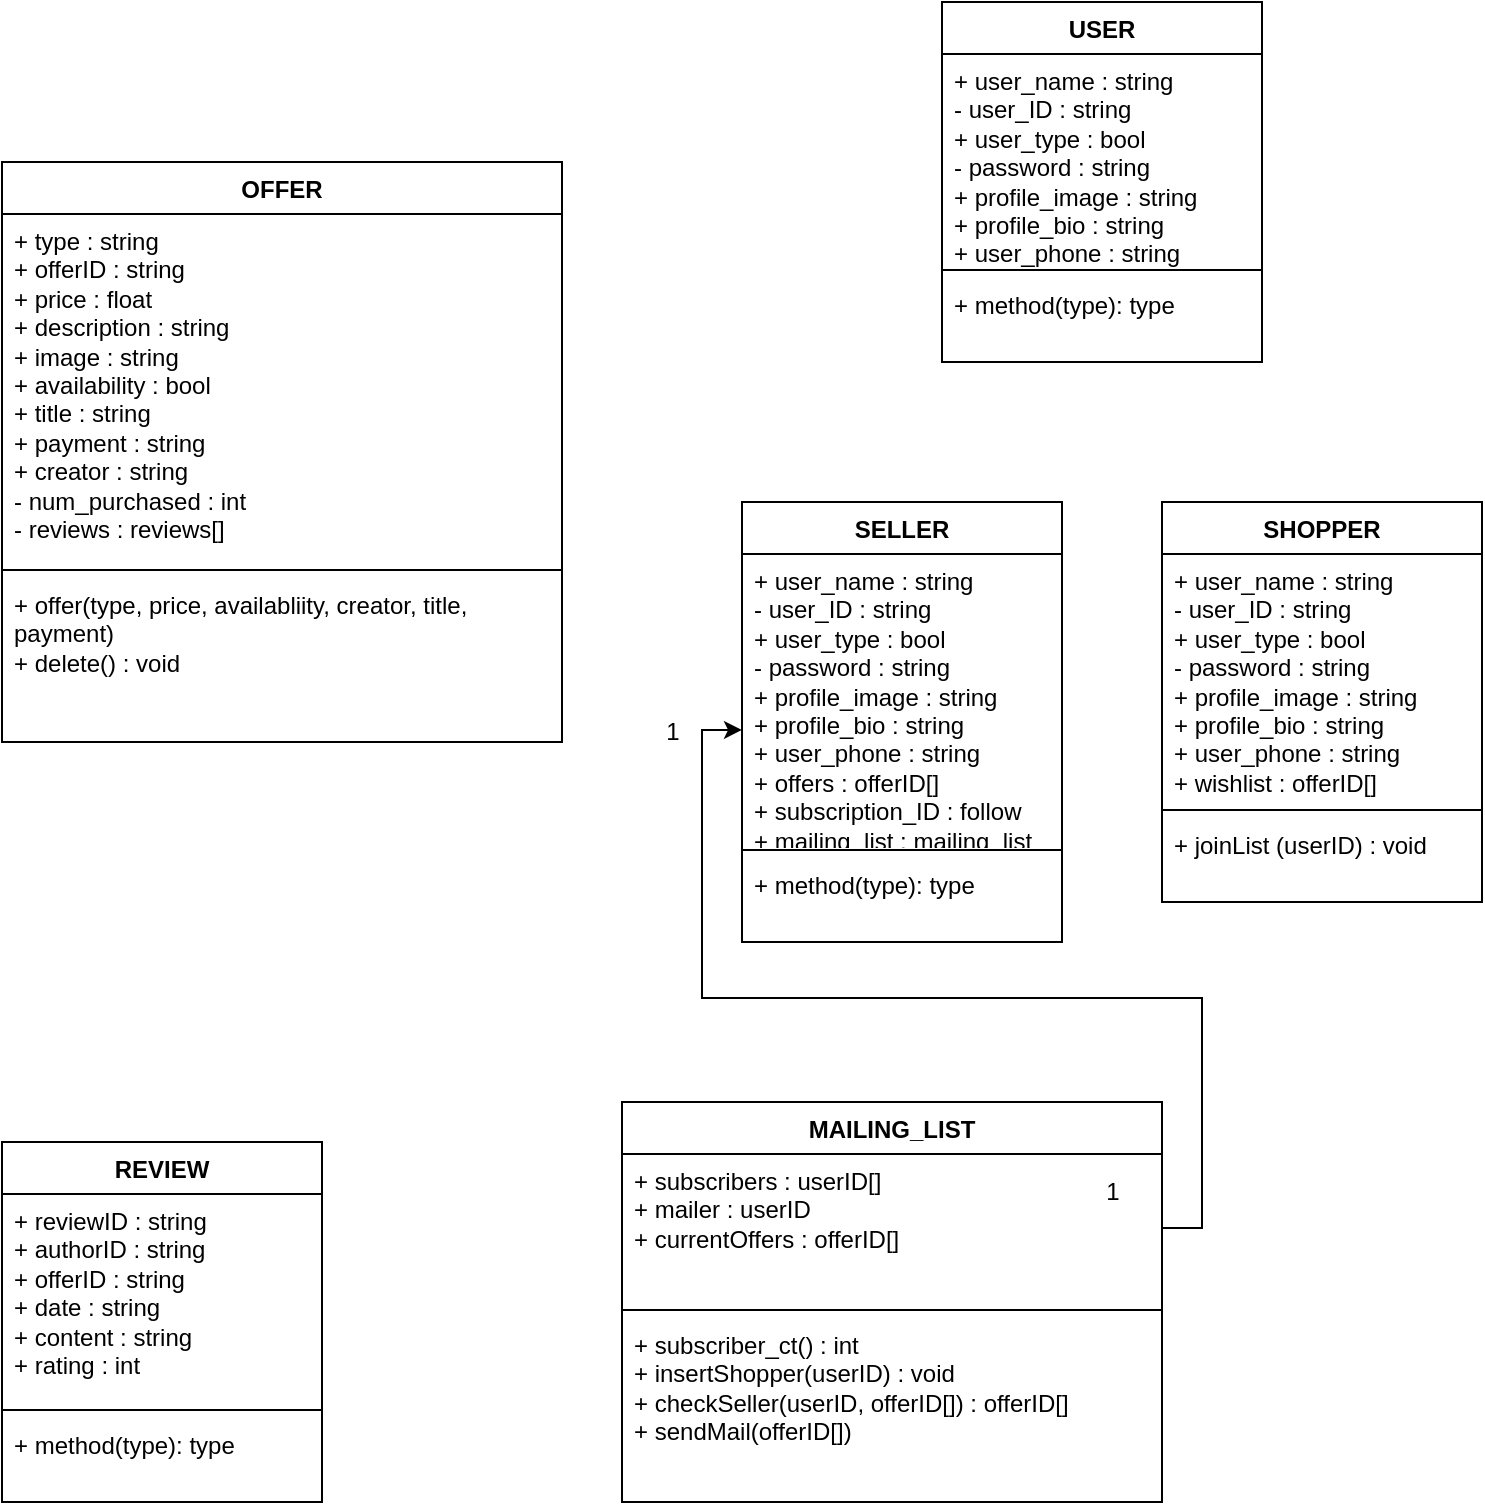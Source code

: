 <mxfile version="26.0.16">
  <diagram name="Page-1" id="mndEk9QY9BaeSpU8-6wz">
    <mxGraphModel dx="612" dy="374" grid="1" gridSize="10" guides="1" tooltips="1" connect="1" arrows="1" fold="1" page="1" pageScale="1" pageWidth="850" pageHeight="1100" math="0" shadow="0">
      <root>
        <mxCell id="0" />
        <mxCell id="1" parent="0" />
        <mxCell id="taa8xAxR0ceIJ0fwDbvI-5" value="OFFER" style="swimlane;fontStyle=1;align=center;verticalAlign=top;childLayout=stackLayout;horizontal=1;startSize=26;horizontalStack=0;resizeParent=1;resizeParentMax=0;resizeLast=0;collapsible=1;marginBottom=0;whiteSpace=wrap;html=1;" vertex="1" parent="1">
          <mxGeometry x="40" y="110" width="280" height="290" as="geometry" />
        </mxCell>
        <mxCell id="taa8xAxR0ceIJ0fwDbvI-6" value="+ type : string&lt;div&gt;+ offerID : string&lt;br&gt;&lt;div&gt;+ price : float&lt;/div&gt;&lt;div&gt;+ description : string&lt;/div&gt;&lt;div&gt;+ image : string&lt;/div&gt;&lt;div&gt;+ availability : bool&lt;/div&gt;&lt;div&gt;+ title : string&lt;/div&gt;&lt;div&gt;+ payment : string&lt;/div&gt;&lt;div&gt;+ creator : string&lt;/div&gt;&lt;/div&gt;&lt;div&gt;- num_purchased : int&lt;/div&gt;&lt;div&gt;- reviews : reviews[]&lt;/div&gt;" style="text;strokeColor=none;fillColor=none;align=left;verticalAlign=top;spacingLeft=4;spacingRight=4;overflow=hidden;rotatable=0;points=[[0,0.5],[1,0.5]];portConstraint=eastwest;whiteSpace=wrap;html=1;" vertex="1" parent="taa8xAxR0ceIJ0fwDbvI-5">
          <mxGeometry y="26" width="280" height="174" as="geometry" />
        </mxCell>
        <mxCell id="taa8xAxR0ceIJ0fwDbvI-7" value="" style="line;strokeWidth=1;fillColor=none;align=left;verticalAlign=middle;spacingTop=-1;spacingLeft=3;spacingRight=3;rotatable=0;labelPosition=right;points=[];portConstraint=eastwest;strokeColor=inherit;" vertex="1" parent="taa8xAxR0ceIJ0fwDbvI-5">
          <mxGeometry y="200" width="280" height="8" as="geometry" />
        </mxCell>
        <mxCell id="taa8xAxR0ceIJ0fwDbvI-8" value="+ offer(type, price, availabliity, creator, title, payment)&lt;div&gt;+ delete() : void&lt;/div&gt;" style="text;strokeColor=none;fillColor=none;align=left;verticalAlign=top;spacingLeft=4;spacingRight=4;overflow=hidden;rotatable=0;points=[[0,0.5],[1,0.5]];portConstraint=eastwest;whiteSpace=wrap;html=1;" vertex="1" parent="taa8xAxR0ceIJ0fwDbvI-5">
          <mxGeometry y="208" width="280" height="82" as="geometry" />
        </mxCell>
        <mxCell id="taa8xAxR0ceIJ0fwDbvI-17" value="USER" style="swimlane;fontStyle=1;align=center;verticalAlign=top;childLayout=stackLayout;horizontal=1;startSize=26;horizontalStack=0;resizeParent=1;resizeParentMax=0;resizeLast=0;collapsible=1;marginBottom=0;whiteSpace=wrap;html=1;" vertex="1" parent="1">
          <mxGeometry x="510" y="30" width="160" height="180" as="geometry" />
        </mxCell>
        <mxCell id="taa8xAxR0ceIJ0fwDbvI-18" value="+ user_name : string&lt;div&gt;- user_ID : string&lt;/div&gt;&lt;div&gt;+ user_type : bool&lt;/div&gt;&lt;div&gt;- password : string&lt;/div&gt;&lt;div&gt;+ profile_image : string&lt;/div&gt;&lt;div&gt;+ profile_bio : string&lt;/div&gt;&lt;div&gt;+ user_phone : string&lt;/div&gt;" style="text;strokeColor=none;fillColor=none;align=left;verticalAlign=top;spacingLeft=4;spacingRight=4;overflow=hidden;rotatable=0;points=[[0,0.5],[1,0.5]];portConstraint=eastwest;whiteSpace=wrap;html=1;" vertex="1" parent="taa8xAxR0ceIJ0fwDbvI-17">
          <mxGeometry y="26" width="160" height="104" as="geometry" />
        </mxCell>
        <mxCell id="taa8xAxR0ceIJ0fwDbvI-19" value="" style="line;strokeWidth=1;fillColor=none;align=left;verticalAlign=middle;spacingTop=-1;spacingLeft=3;spacingRight=3;rotatable=0;labelPosition=right;points=[];portConstraint=eastwest;strokeColor=inherit;" vertex="1" parent="taa8xAxR0ceIJ0fwDbvI-17">
          <mxGeometry y="130" width="160" height="8" as="geometry" />
        </mxCell>
        <mxCell id="taa8xAxR0ceIJ0fwDbvI-20" value="+ method(type): type" style="text;strokeColor=none;fillColor=none;align=left;verticalAlign=top;spacingLeft=4;spacingRight=4;overflow=hidden;rotatable=0;points=[[0,0.5],[1,0.5]];portConstraint=eastwest;whiteSpace=wrap;html=1;" vertex="1" parent="taa8xAxR0ceIJ0fwDbvI-17">
          <mxGeometry y="138" width="160" height="42" as="geometry" />
        </mxCell>
        <mxCell id="taa8xAxR0ceIJ0fwDbvI-21" value="SELLER" style="swimlane;fontStyle=1;align=center;verticalAlign=top;childLayout=stackLayout;horizontal=1;startSize=26;horizontalStack=0;resizeParent=1;resizeParentMax=0;resizeLast=0;collapsible=1;marginBottom=0;whiteSpace=wrap;html=1;" vertex="1" parent="1">
          <mxGeometry x="410" y="280" width="160" height="220" as="geometry" />
        </mxCell>
        <mxCell id="taa8xAxR0ceIJ0fwDbvI-22" value="+ user_name : string&lt;div&gt;- user_ID : string&lt;/div&gt;&lt;div&gt;+ user_type : bool&lt;/div&gt;&lt;div&gt;- password : string&lt;/div&gt;&lt;div&gt;+ profile_image : string&lt;/div&gt;&lt;div&gt;+ profile_bio : string&lt;/div&gt;&lt;div&gt;+ user_phone : string&lt;/div&gt;&lt;div&gt;+ offers : offerID[]&lt;/div&gt;&lt;div&gt;+ subscription_ID : follow&lt;/div&gt;&lt;div&gt;+ mailing_list : mailing_list&lt;/div&gt;" style="text;strokeColor=none;fillColor=none;align=left;verticalAlign=top;spacingLeft=4;spacingRight=4;overflow=hidden;rotatable=0;points=[[0,0.5],[1,0.5]];portConstraint=eastwest;whiteSpace=wrap;html=1;" vertex="1" parent="taa8xAxR0ceIJ0fwDbvI-21">
          <mxGeometry y="26" width="160" height="144" as="geometry" />
        </mxCell>
        <mxCell id="taa8xAxR0ceIJ0fwDbvI-23" value="" style="line;strokeWidth=1;fillColor=none;align=left;verticalAlign=middle;spacingTop=-1;spacingLeft=3;spacingRight=3;rotatable=0;labelPosition=right;points=[];portConstraint=eastwest;strokeColor=inherit;" vertex="1" parent="taa8xAxR0ceIJ0fwDbvI-21">
          <mxGeometry y="170" width="160" height="8" as="geometry" />
        </mxCell>
        <mxCell id="taa8xAxR0ceIJ0fwDbvI-24" value="+ method(type): type" style="text;strokeColor=none;fillColor=none;align=left;verticalAlign=top;spacingLeft=4;spacingRight=4;overflow=hidden;rotatable=0;points=[[0,0.5],[1,0.5]];portConstraint=eastwest;whiteSpace=wrap;html=1;" vertex="1" parent="taa8xAxR0ceIJ0fwDbvI-21">
          <mxGeometry y="178" width="160" height="42" as="geometry" />
        </mxCell>
        <mxCell id="taa8xAxR0ceIJ0fwDbvI-26" value="SHOPPER" style="swimlane;fontStyle=1;align=center;verticalAlign=top;childLayout=stackLayout;horizontal=1;startSize=26;horizontalStack=0;resizeParent=1;resizeParentMax=0;resizeLast=0;collapsible=1;marginBottom=0;whiteSpace=wrap;html=1;" vertex="1" parent="1">
          <mxGeometry x="620" y="280" width="160" height="200" as="geometry" />
        </mxCell>
        <mxCell id="taa8xAxR0ceIJ0fwDbvI-27" value="+ user_name : string&lt;div&gt;- user_ID : string&lt;/div&gt;&lt;div&gt;+ user_type : bool&lt;/div&gt;&lt;div&gt;- password : string&lt;/div&gt;&lt;div&gt;+ profile_image : string&lt;/div&gt;&lt;div&gt;+ profile_bio : string&lt;/div&gt;&lt;div&gt;+ user_phone : string&lt;/div&gt;&lt;div&gt;+ wishlist : offerID[]&lt;/div&gt;" style="text;strokeColor=none;fillColor=none;align=left;verticalAlign=top;spacingLeft=4;spacingRight=4;overflow=hidden;rotatable=0;points=[[0,0.5],[1,0.5]];portConstraint=eastwest;whiteSpace=wrap;html=1;" vertex="1" parent="taa8xAxR0ceIJ0fwDbvI-26">
          <mxGeometry y="26" width="160" height="124" as="geometry" />
        </mxCell>
        <mxCell id="taa8xAxR0ceIJ0fwDbvI-28" value="" style="line;strokeWidth=1;fillColor=none;align=left;verticalAlign=middle;spacingTop=-1;spacingLeft=3;spacingRight=3;rotatable=0;labelPosition=right;points=[];portConstraint=eastwest;strokeColor=inherit;" vertex="1" parent="taa8xAxR0ceIJ0fwDbvI-26">
          <mxGeometry y="150" width="160" height="8" as="geometry" />
        </mxCell>
        <mxCell id="taa8xAxR0ceIJ0fwDbvI-29" value="+ joinList (userID) : void" style="text;strokeColor=none;fillColor=none;align=left;verticalAlign=top;spacingLeft=4;spacingRight=4;overflow=hidden;rotatable=0;points=[[0,0.5],[1,0.5]];portConstraint=eastwest;whiteSpace=wrap;html=1;" vertex="1" parent="taa8xAxR0ceIJ0fwDbvI-26">
          <mxGeometry y="158" width="160" height="42" as="geometry" />
        </mxCell>
        <mxCell id="taa8xAxR0ceIJ0fwDbvI-31" value="REVIEW" style="swimlane;fontStyle=1;align=center;verticalAlign=top;childLayout=stackLayout;horizontal=1;startSize=26;horizontalStack=0;resizeParent=1;resizeParentMax=0;resizeLast=0;collapsible=1;marginBottom=0;whiteSpace=wrap;html=1;" vertex="1" parent="1">
          <mxGeometry x="40" y="600" width="160" height="180" as="geometry" />
        </mxCell>
        <mxCell id="taa8xAxR0ceIJ0fwDbvI-32" value="+ reviewID : string&lt;div&gt;+ authorID : string&lt;br&gt;&lt;/div&gt;&lt;div&gt;+ offerID : string&lt;/div&gt;&lt;div&gt;+ date : string&lt;/div&gt;&lt;div&gt;+ content : string&lt;/div&gt;&lt;div&gt;+ rating : int&lt;/div&gt;" style="text;strokeColor=none;fillColor=none;align=left;verticalAlign=top;spacingLeft=4;spacingRight=4;overflow=hidden;rotatable=0;points=[[0,0.5],[1,0.5]];portConstraint=eastwest;whiteSpace=wrap;html=1;" vertex="1" parent="taa8xAxR0ceIJ0fwDbvI-31">
          <mxGeometry y="26" width="160" height="104" as="geometry" />
        </mxCell>
        <mxCell id="taa8xAxR0ceIJ0fwDbvI-33" value="" style="line;strokeWidth=1;fillColor=none;align=left;verticalAlign=middle;spacingTop=-1;spacingLeft=3;spacingRight=3;rotatable=0;labelPosition=right;points=[];portConstraint=eastwest;strokeColor=inherit;" vertex="1" parent="taa8xAxR0ceIJ0fwDbvI-31">
          <mxGeometry y="130" width="160" height="8" as="geometry" />
        </mxCell>
        <mxCell id="taa8xAxR0ceIJ0fwDbvI-34" value="+ method(type): type" style="text;strokeColor=none;fillColor=none;align=left;verticalAlign=top;spacingLeft=4;spacingRight=4;overflow=hidden;rotatable=0;points=[[0,0.5],[1,0.5]];portConstraint=eastwest;whiteSpace=wrap;html=1;" vertex="1" parent="taa8xAxR0ceIJ0fwDbvI-31">
          <mxGeometry y="138" width="160" height="42" as="geometry" />
        </mxCell>
        <mxCell id="taa8xAxR0ceIJ0fwDbvI-35" value="MAILING_LIST" style="swimlane;fontStyle=1;align=center;verticalAlign=top;childLayout=stackLayout;horizontal=1;startSize=26;horizontalStack=0;resizeParent=1;resizeParentMax=0;resizeLast=0;collapsible=1;marginBottom=0;whiteSpace=wrap;html=1;" vertex="1" parent="1">
          <mxGeometry x="350" y="580" width="270" height="200" as="geometry" />
        </mxCell>
        <mxCell id="taa8xAxR0ceIJ0fwDbvI-36" value="+ subscribers : userID[]&lt;div&gt;+ mailer : userID&lt;/div&gt;&lt;div&gt;+ currentOffers : offerID[]&lt;/div&gt;" style="text;strokeColor=none;fillColor=none;align=left;verticalAlign=top;spacingLeft=4;spacingRight=4;overflow=hidden;rotatable=0;points=[[0,0.5],[1,0.5]];portConstraint=eastwest;whiteSpace=wrap;html=1;" vertex="1" parent="taa8xAxR0ceIJ0fwDbvI-35">
          <mxGeometry y="26" width="270" height="74" as="geometry" />
        </mxCell>
        <mxCell id="taa8xAxR0ceIJ0fwDbvI-37" value="" style="line;strokeWidth=1;fillColor=none;align=left;verticalAlign=middle;spacingTop=-1;spacingLeft=3;spacingRight=3;rotatable=0;labelPosition=right;points=[];portConstraint=eastwest;strokeColor=inherit;" vertex="1" parent="taa8xAxR0ceIJ0fwDbvI-35">
          <mxGeometry y="100" width="270" height="8" as="geometry" />
        </mxCell>
        <mxCell id="taa8xAxR0ceIJ0fwDbvI-38" value="+ subscriber_ct() : int&lt;div&gt;+ insertShopper(userID) : void&lt;/div&gt;&lt;div&gt;+ checkSeller(userID, offerID[]) : offerID[]&lt;/div&gt;&lt;div&gt;+ sendMail(offerID[])&lt;/div&gt;" style="text;strokeColor=none;fillColor=none;align=left;verticalAlign=top;spacingLeft=4;spacingRight=4;overflow=hidden;rotatable=0;points=[[0,0.5],[1,0.5]];portConstraint=eastwest;whiteSpace=wrap;html=1;" vertex="1" parent="taa8xAxR0ceIJ0fwDbvI-35">
          <mxGeometry y="108" width="270" height="92" as="geometry" />
        </mxCell>
        <mxCell id="taa8xAxR0ceIJ0fwDbvI-39" style="edgeStyle=orthogonalEdgeStyle;rounded=0;orthogonalLoop=1;jettySize=auto;html=1;entryX=0;entryY=0.611;entryDx=0;entryDy=0;entryPerimeter=0;" edge="1" parent="1" source="taa8xAxR0ceIJ0fwDbvI-36" target="taa8xAxR0ceIJ0fwDbvI-22">
          <mxGeometry relative="1" as="geometry" />
        </mxCell>
        <mxCell id="taa8xAxR0ceIJ0fwDbvI-41" value="1" style="text;html=1;align=center;verticalAlign=middle;resizable=0;points=[];autosize=1;strokeColor=none;fillColor=none;" vertex="1" parent="1">
          <mxGeometry x="360" y="380" width="30" height="30" as="geometry" />
        </mxCell>
        <mxCell id="taa8xAxR0ceIJ0fwDbvI-42" value="1" style="text;html=1;align=center;verticalAlign=middle;resizable=0;points=[];autosize=1;strokeColor=none;fillColor=none;" vertex="1" parent="1">
          <mxGeometry x="580" y="610" width="30" height="30" as="geometry" />
        </mxCell>
      </root>
    </mxGraphModel>
  </diagram>
</mxfile>
